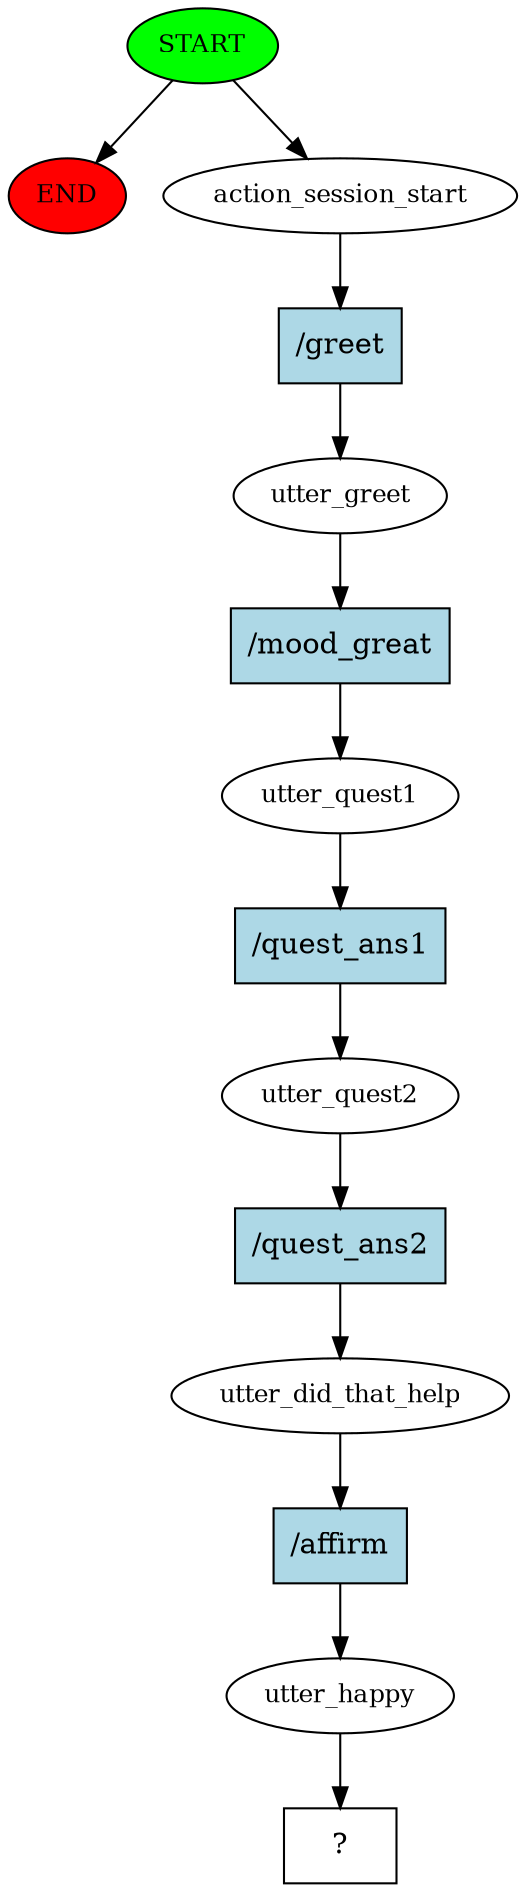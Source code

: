 digraph  {
0 [class="start active", fillcolor=green, fontsize=12, label=START, style=filled];
"-1" [class=end, fillcolor=red, fontsize=12, label=END, style=filled];
1 [class=active, fontsize=12, label=action_session_start];
2 [class=active, fontsize=12, label=utter_greet];
3 [class=active, fontsize=12, label=utter_quest1];
4 [class=active, fontsize=12, label=utter_quest2];
5 [class=active, fontsize=12, label=utter_did_that_help];
6 [class=active, fontsize=12, label=utter_happy];
7 [class="intent dashed active", label="  ?  ", shape=rect];
8 [class="intent active", fillcolor=lightblue, label="/greet", shape=rect, style=filled];
9 [class="intent active", fillcolor=lightblue, label="/mood_great", shape=rect, style=filled];
10 [class="intent active", fillcolor=lightblue, label="/quest_ans1", shape=rect, style=filled];
11 [class="intent active", fillcolor=lightblue, label="/quest_ans2", shape=rect, style=filled];
12 [class="intent active", fillcolor=lightblue, label="/affirm", shape=rect, style=filled];
0 -> "-1"  [class="", key=NONE, label=""];
0 -> 1  [class=active, key=NONE, label=""];
1 -> 8  [class=active, key=0];
2 -> 9  [class=active, key=0];
3 -> 10  [class=active, key=0];
4 -> 11  [class=active, key=0];
5 -> 12  [class=active, key=0];
6 -> 7  [class=active, key=NONE, label=""];
8 -> 2  [class=active, key=0];
9 -> 3  [class=active, key=0];
10 -> 4  [class=active, key=0];
11 -> 5  [class=active, key=0];
12 -> 6  [class=active, key=0];
}
